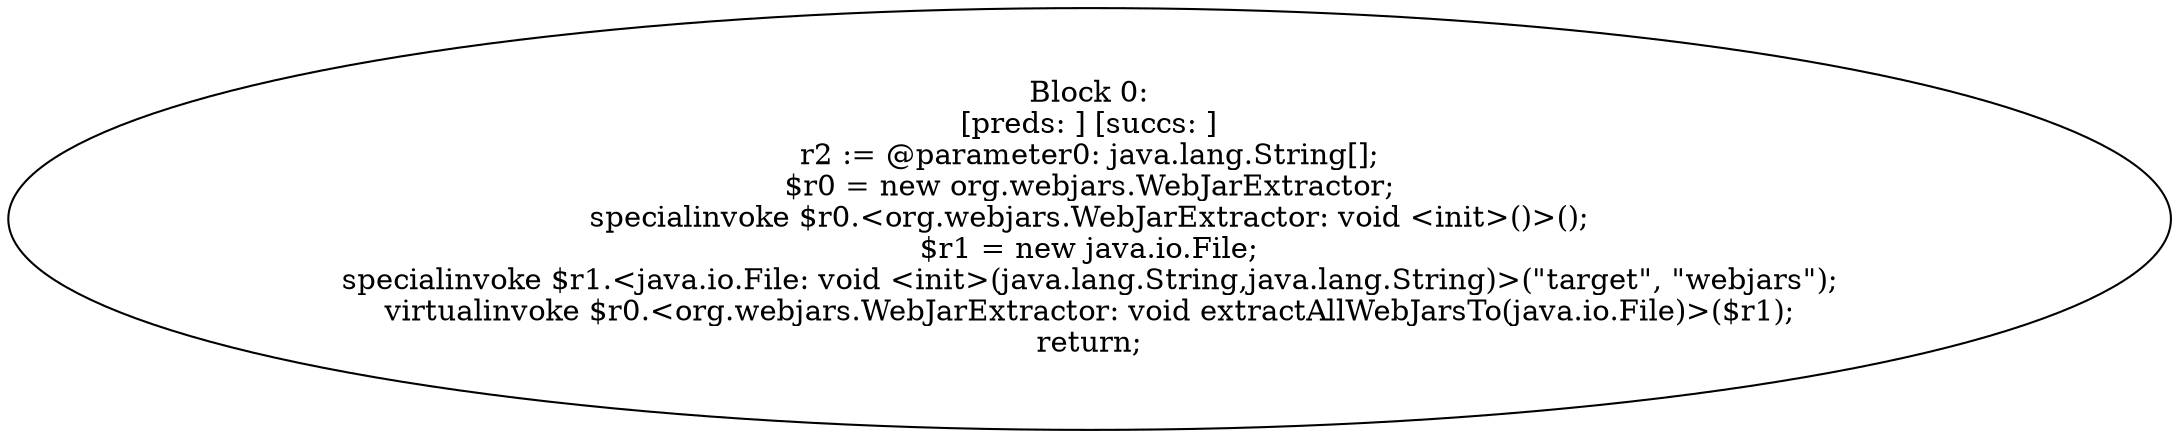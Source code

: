 digraph "unitGraph" {
    "Block 0:
[preds: ] [succs: ]
r2 := @parameter0: java.lang.String[];
$r0 = new org.webjars.WebJarExtractor;
specialinvoke $r0.<org.webjars.WebJarExtractor: void <init>()>();
$r1 = new java.io.File;
specialinvoke $r1.<java.io.File: void <init>(java.lang.String,java.lang.String)>(\"target\", \"webjars\");
virtualinvoke $r0.<org.webjars.WebJarExtractor: void extractAllWebJarsTo(java.io.File)>($r1);
return;
"
}

